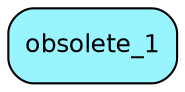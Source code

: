 digraph obsolete_1  {
node [shape = box style="rounded, filled" fontname = "Helvetica" fontsize = "12" ]
edge [fontname = "Helvetica" fontsize = "9"]

obsolete_1[fillcolor = "cadetblue1"]
}
